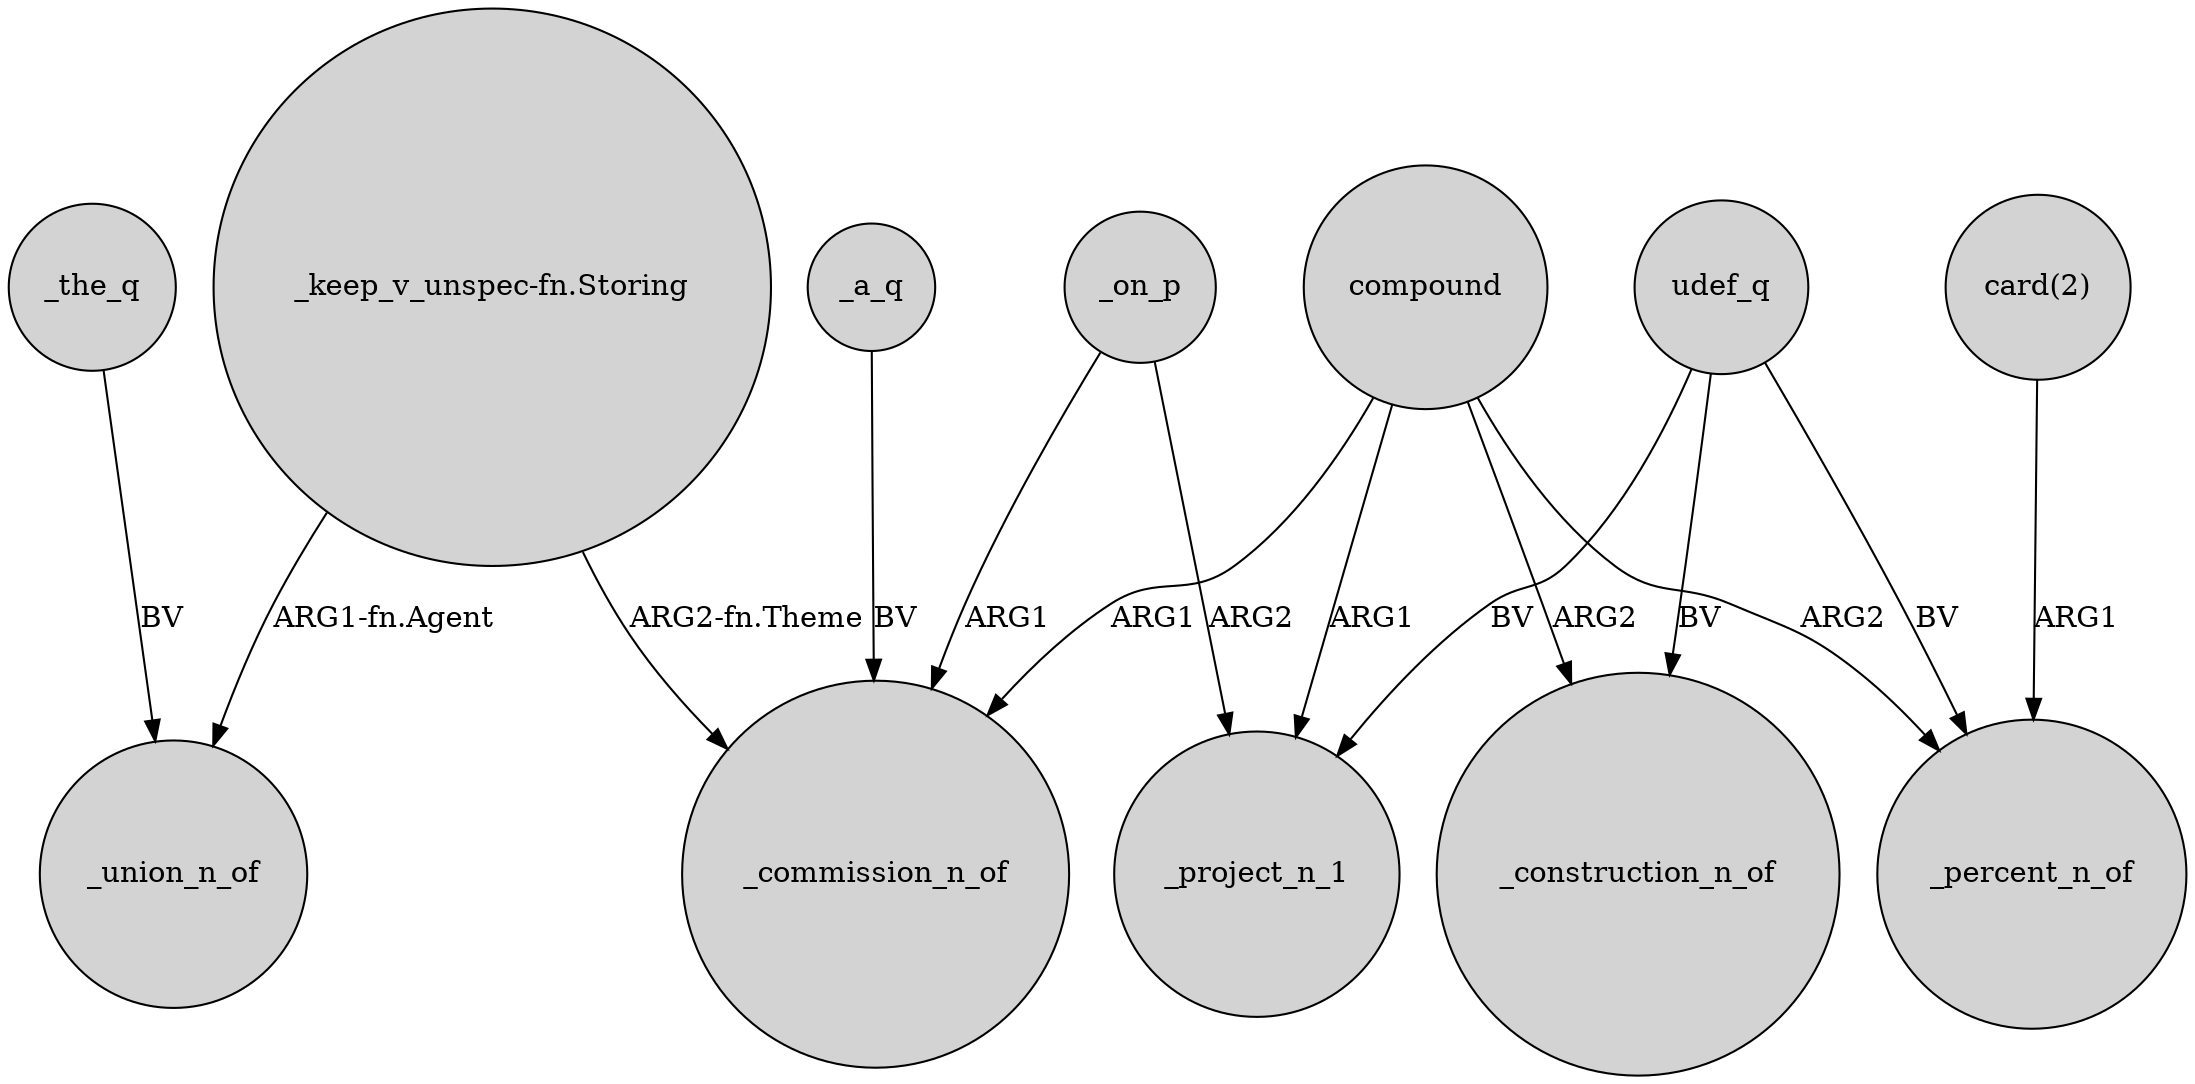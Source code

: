 digraph {
	node [shape=circle style=filled]
	"_keep_v_unspec-fn.Storing" -> _commission_n_of [label="ARG2-fn.Theme"]
	"card(2)" -> _percent_n_of [label=ARG1]
	_the_q -> _union_n_of [label=BV]
	_on_p -> _project_n_1 [label=ARG2]
	udef_q -> _percent_n_of [label=BV]
	compound -> _project_n_1 [label=ARG1]
	compound -> _construction_n_of [label=ARG2]
	_on_p -> _commission_n_of [label=ARG1]
	compound -> _percent_n_of [label=ARG2]
	udef_q -> _construction_n_of [label=BV]
	_a_q -> _commission_n_of [label=BV]
	udef_q -> _project_n_1 [label=BV]
	"_keep_v_unspec-fn.Storing" -> _union_n_of [label="ARG1-fn.Agent"]
	compound -> _commission_n_of [label=ARG1]
}
